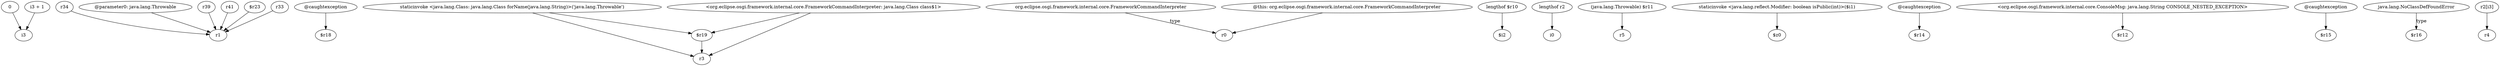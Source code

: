 digraph g {
0[label="0"]
1[label="i3"]
0->1[label=""]
2[label="r34"]
3[label="r1"]
2->3[label=""]
4[label="@caughtexception"]
5[label="$r18"]
4->5[label=""]
6[label="$r19"]
7[label="r3"]
6->7[label=""]
8[label="staticinvoke <java.lang.Class: java.lang.Class forName(java.lang.String)>('java.lang.Throwable')"]
8->7[label=""]
9[label="org.eclipse.osgi.framework.internal.core.FrameworkCommandInterpreter"]
10[label="r0"]
9->10[label="type"]
11[label="lengthof $r10"]
12[label="$i2"]
11->12[label=""]
13[label="@parameter0: java.lang.Throwable"]
13->3[label=""]
14[label="lengthof r2"]
15[label="i0"]
14->15[label=""]
16[label="(java.lang.Throwable) $r11"]
17[label="r5"]
16->17[label=""]
18[label="i3 + 1"]
18->1[label=""]
19[label="r39"]
19->3[label=""]
20[label="r41"]
20->3[label=""]
21[label="staticinvoke <java.lang.reflect.Modifier: boolean isPublic(int)>($i1)"]
22[label="$z0"]
21->22[label=""]
23[label="<org.eclipse.osgi.framework.internal.core.FrameworkCommandInterpreter: java.lang.Class class$1>"]
23->6[label=""]
24[label="@caughtexception"]
25[label="$r14"]
24->25[label=""]
26[label="<org.eclipse.osgi.framework.internal.core.ConsoleMsg: java.lang.String CONSOLE_NESTED_EXCEPTION>"]
27[label="$r12"]
26->27[label=""]
28[label="@caughtexception"]
29[label="$r15"]
28->29[label=""]
23->7[label=""]
30[label="$r23"]
30->3[label=""]
31[label="java.lang.NoClassDefFoundError"]
32[label="$r16"]
31->32[label="type"]
33[label="r2[i3]"]
34[label="r4"]
33->34[label=""]
35[label="@this: org.eclipse.osgi.framework.internal.core.FrameworkCommandInterpreter"]
35->10[label=""]
8->6[label=""]
36[label="r33"]
36->3[label=""]
}